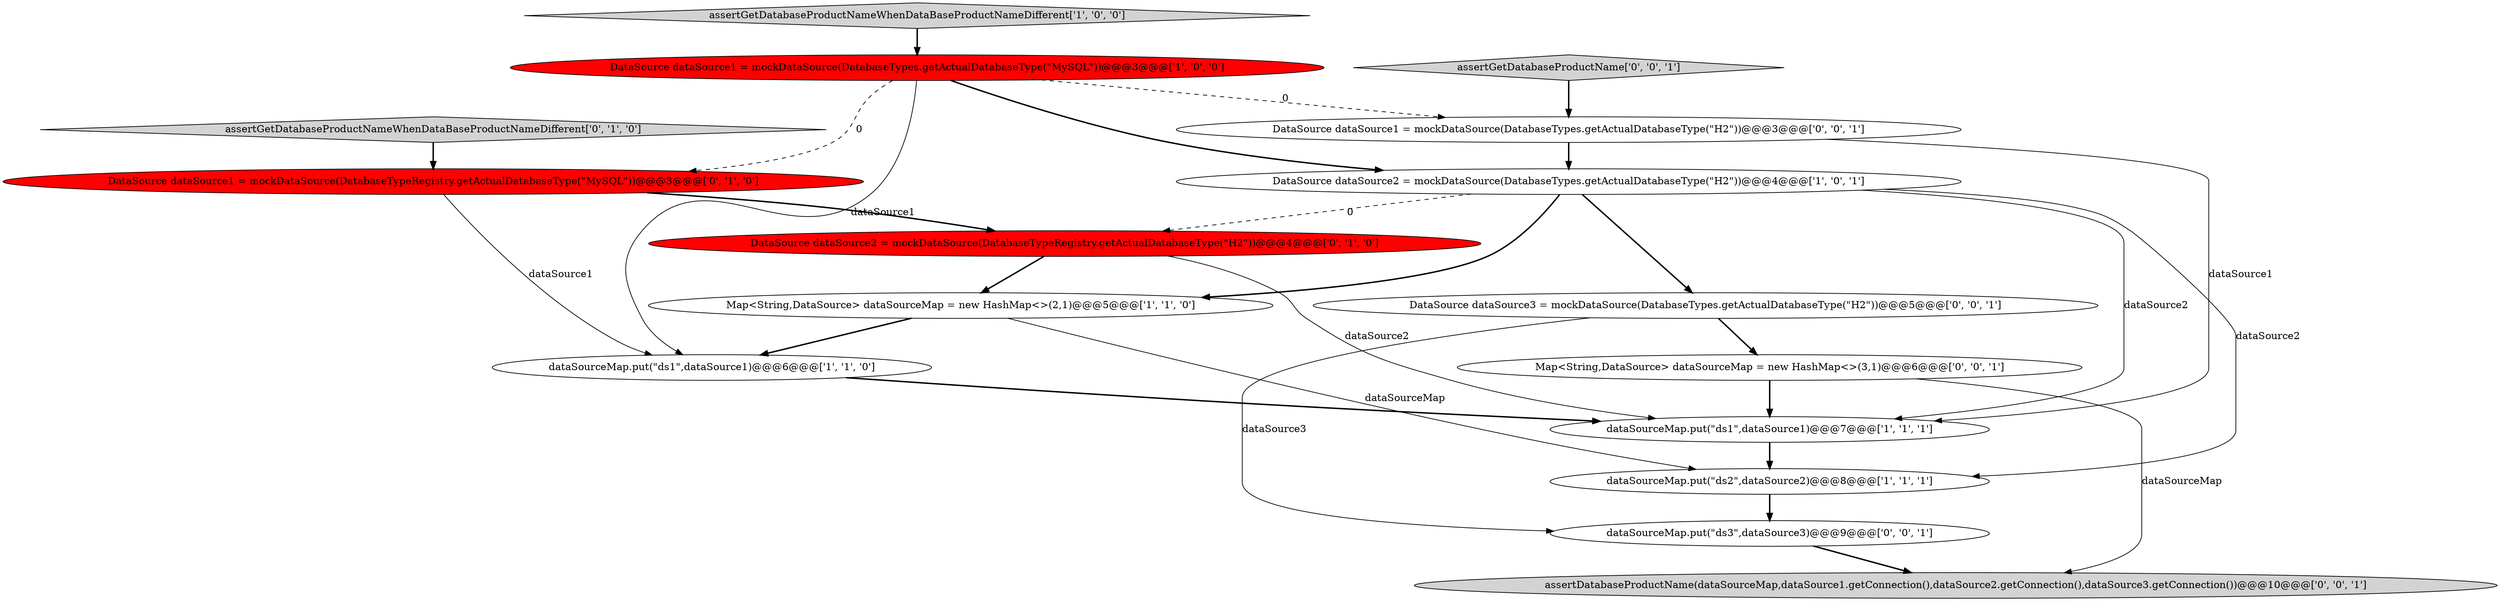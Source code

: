 digraph {
10 [style = filled, label = "DataSource dataSource1 = mockDataSource(DatabaseTypes.getActualDatabaseType(\"H2\"))@@@3@@@['0', '0', '1']", fillcolor = white, shape = ellipse image = "AAA0AAABBB3BBB"];
13 [style = filled, label = "assertGetDatabaseProductName['0', '0', '1']", fillcolor = lightgray, shape = diamond image = "AAA0AAABBB3BBB"];
3 [style = filled, label = "assertGetDatabaseProductNameWhenDataBaseProductNameDifferent['1', '0', '0']", fillcolor = lightgray, shape = diamond image = "AAA0AAABBB1BBB"];
6 [style = filled, label = "DataSource dataSource1 = mockDataSource(DatabaseTypes.getActualDatabaseType(\"MySQL\"))@@@3@@@['1', '0', '0']", fillcolor = red, shape = ellipse image = "AAA1AAABBB1BBB"];
2 [style = filled, label = "DataSource dataSource2 = mockDataSource(DatabaseTypes.getActualDatabaseType(\"H2\"))@@@4@@@['1', '0', '1']", fillcolor = white, shape = ellipse image = "AAA0AAABBB1BBB"];
5 [style = filled, label = "dataSourceMap.put(\"ds1\",dataSource1)@@@6@@@['1', '1', '0']", fillcolor = white, shape = ellipse image = "AAA0AAABBB1BBB"];
7 [style = filled, label = "DataSource dataSource1 = mockDataSource(DatabaseTypeRegistry.getActualDatabaseType(\"MySQL\"))@@@3@@@['0', '1', '0']", fillcolor = red, shape = ellipse image = "AAA1AAABBB2BBB"];
8 [style = filled, label = "assertGetDatabaseProductNameWhenDataBaseProductNameDifferent['0', '1', '0']", fillcolor = lightgray, shape = diamond image = "AAA0AAABBB2BBB"];
11 [style = filled, label = "DataSource dataSource3 = mockDataSource(DatabaseTypes.getActualDatabaseType(\"H2\"))@@@5@@@['0', '0', '1']", fillcolor = white, shape = ellipse image = "AAA0AAABBB3BBB"];
0 [style = filled, label = "dataSourceMap.put(\"ds1\",dataSource1)@@@7@@@['1', '1', '1']", fillcolor = white, shape = ellipse image = "AAA0AAABBB1BBB"];
12 [style = filled, label = "assertDatabaseProductName(dataSourceMap,dataSource1.getConnection(),dataSource2.getConnection(),dataSource3.getConnection())@@@10@@@['0', '0', '1']", fillcolor = lightgray, shape = ellipse image = "AAA0AAABBB3BBB"];
14 [style = filled, label = "dataSourceMap.put(\"ds3\",dataSource3)@@@9@@@['0', '0', '1']", fillcolor = white, shape = ellipse image = "AAA0AAABBB3BBB"];
15 [style = filled, label = "Map<String,DataSource> dataSourceMap = new HashMap<>(3,1)@@@6@@@['0', '0', '1']", fillcolor = white, shape = ellipse image = "AAA0AAABBB3BBB"];
4 [style = filled, label = "Map<String,DataSource> dataSourceMap = new HashMap<>(2,1)@@@5@@@['1', '1', '0']", fillcolor = white, shape = ellipse image = "AAA0AAABBB1BBB"];
9 [style = filled, label = "DataSource dataSource2 = mockDataSource(DatabaseTypeRegistry.getActualDatabaseType(\"H2\"))@@@4@@@['0', '1', '0']", fillcolor = red, shape = ellipse image = "AAA1AAABBB2BBB"];
1 [style = filled, label = "dataSourceMap.put(\"ds2\",dataSource2)@@@8@@@['1', '1', '1']", fillcolor = white, shape = ellipse image = "AAA0AAABBB1BBB"];
7->5 [style = solid, label="dataSource1"];
13->10 [style = bold, label=""];
6->7 [style = dashed, label="0"];
9->4 [style = bold, label=""];
10->0 [style = solid, label="dataSource1"];
9->0 [style = solid, label="dataSource2"];
3->6 [style = bold, label=""];
2->4 [style = bold, label=""];
11->15 [style = bold, label=""];
8->7 [style = bold, label=""];
6->10 [style = dashed, label="0"];
6->2 [style = bold, label=""];
7->9 [style = bold, label=""];
5->0 [style = bold, label=""];
2->1 [style = solid, label="dataSource2"];
2->9 [style = dashed, label="0"];
0->1 [style = bold, label=""];
15->0 [style = bold, label=""];
14->12 [style = bold, label=""];
2->0 [style = solid, label="dataSource2"];
10->2 [style = bold, label=""];
1->14 [style = bold, label=""];
4->1 [style = solid, label="dataSourceMap"];
15->12 [style = solid, label="dataSourceMap"];
4->5 [style = bold, label=""];
11->14 [style = solid, label="dataSource3"];
2->11 [style = bold, label=""];
6->5 [style = solid, label="dataSource1"];
}
